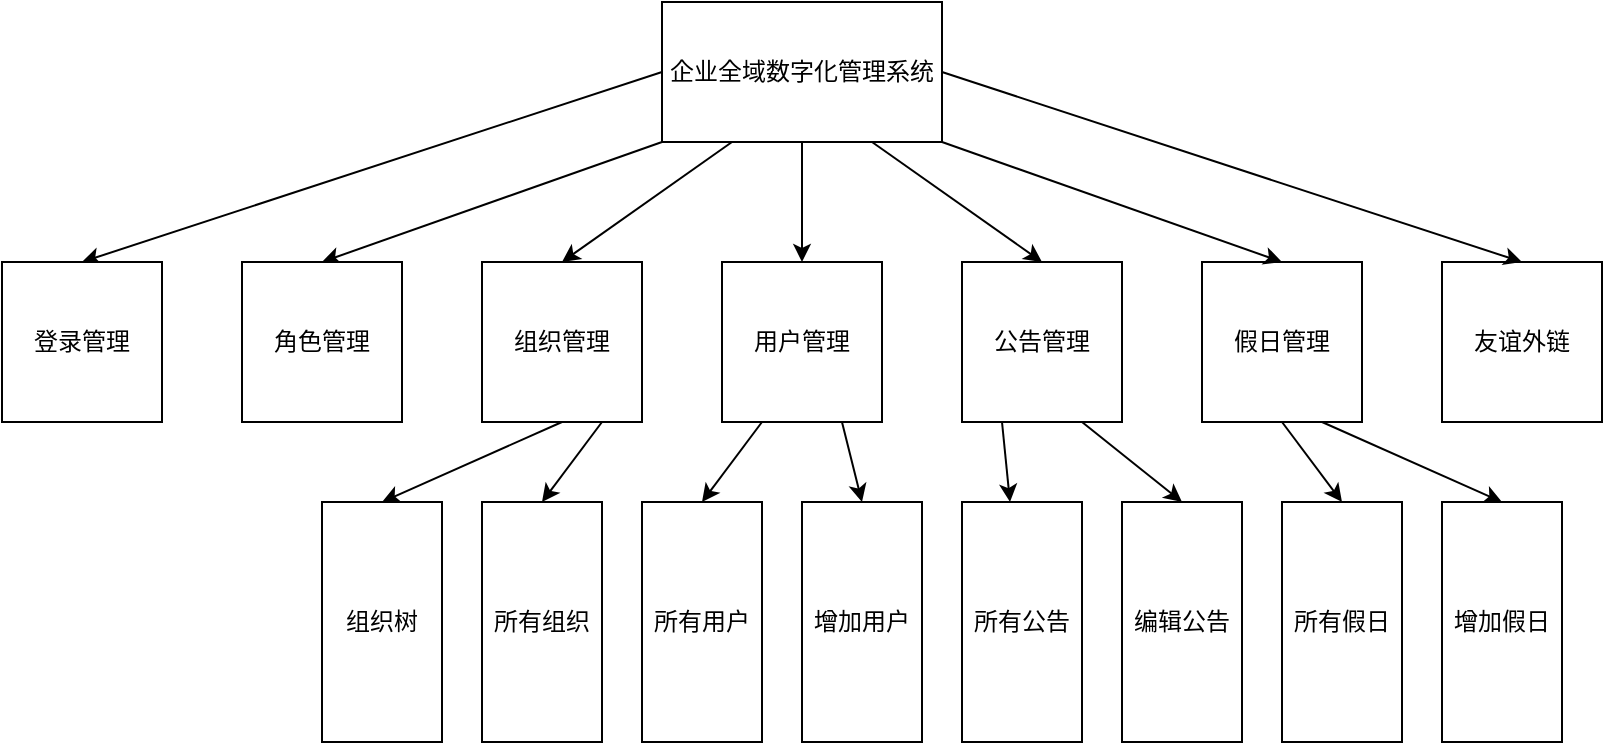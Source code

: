<mxfile>
    <diagram id="T3hwW0xnM1jzukpMHrQG" name="第 1 页">
        <mxGraphModel dx="857" dy="575" grid="0" gridSize="10" guides="1" tooltips="1" connect="1" arrows="1" fold="1" page="0" pageScale="1" pageWidth="827" pageHeight="1169" background="#FFFFFF" math="0" shadow="0">
            <root>
                <mxCell id="0"/>
                <mxCell id="1" parent="0"/>
                <mxCell id="28" style="edgeStyle=none;html=1;exitX=0.5;exitY=1;exitDx=0;exitDy=0;entryX=0.5;entryY=0;entryDx=0;entryDy=0;strokeColor=#000000;" parent="1" source="3" target="7" edge="1">
                    <mxGeometry relative="1" as="geometry"/>
                </mxCell>
                <mxCell id="29" style="edgeStyle=none;html=1;exitX=0.25;exitY=1;exitDx=0;exitDy=0;entryX=0.5;entryY=0;entryDx=0;entryDy=0;strokeColor=#000000;" parent="1" source="3" target="6" edge="1">
                    <mxGeometry relative="1" as="geometry"/>
                </mxCell>
                <mxCell id="30" style="edgeStyle=none;html=1;exitX=0;exitY=1;exitDx=0;exitDy=0;entryX=0.5;entryY=0;entryDx=0;entryDy=0;strokeColor=#000000;" parent="1" source="3" target="5" edge="1">
                    <mxGeometry relative="1" as="geometry"/>
                </mxCell>
                <mxCell id="31" style="edgeStyle=none;html=1;exitX=0;exitY=0.5;exitDx=0;exitDy=0;entryX=0.5;entryY=0;entryDx=0;entryDy=0;strokeColor=#000000;" parent="1" source="3" target="4" edge="1">
                    <mxGeometry relative="1" as="geometry"/>
                </mxCell>
                <mxCell id="32" style="edgeStyle=none;html=1;exitX=0.75;exitY=1;exitDx=0;exitDy=0;entryX=0.5;entryY=0;entryDx=0;entryDy=0;strokeColor=#000000;" parent="1" source="3" target="8" edge="1">
                    <mxGeometry relative="1" as="geometry"/>
                </mxCell>
                <mxCell id="33" style="edgeStyle=none;html=1;exitX=1;exitY=1;exitDx=0;exitDy=0;entryX=0.5;entryY=0;entryDx=0;entryDy=0;strokeColor=#000000;" parent="1" source="3" target="9" edge="1">
                    <mxGeometry relative="1" as="geometry"/>
                </mxCell>
                <mxCell id="34" style="edgeStyle=none;html=1;exitX=1;exitY=0.5;exitDx=0;exitDy=0;entryX=0.5;entryY=0;entryDx=0;entryDy=0;fontColor=none;noLabel=1;labelBorderColor=#000000;strokeColor=#000000;" parent="1" source="3" target="10" edge="1">
                    <mxGeometry relative="1" as="geometry"/>
                </mxCell>
                <mxCell id="3" value="企业全域数字化管理系统" style="rounded=0;whiteSpace=wrap;html=1;fillColor=#FFFFFF;strokeColor=#000000;fontColor=#000000;" parent="1" vertex="1">
                    <mxGeometry x="490" y="190" width="140" height="70" as="geometry"/>
                </mxCell>
                <mxCell id="4" value="登录管理" style="whiteSpace=wrap;html=1;aspect=fixed;fillColor=#FFFFFF;strokeColor=#000000;fontColor=#000000;" parent="1" vertex="1">
                    <mxGeometry x="160" y="320" width="80" height="80" as="geometry"/>
                </mxCell>
                <mxCell id="5" value="角色管理" style="whiteSpace=wrap;html=1;aspect=fixed;fillColor=#FFFFFF;strokeColor=#000000;fontColor=#000000;" parent="1" vertex="1">
                    <mxGeometry x="280" y="320" width="80" height="80" as="geometry"/>
                </mxCell>
                <mxCell id="35" style="edgeStyle=none;html=1;exitX=0.5;exitY=1;exitDx=0;exitDy=0;entryX=0;entryY=0.5;entryDx=0;entryDy=0;strokeColor=#000000;" parent="1" source="6" target="15" edge="1">
                    <mxGeometry relative="1" as="geometry"/>
                </mxCell>
                <mxCell id="36" style="edgeStyle=none;html=1;exitX=0.75;exitY=1;exitDx=0;exitDy=0;entryX=0;entryY=0.5;entryDx=0;entryDy=0;strokeColor=#000000;" parent="1" source="6" target="16" edge="1">
                    <mxGeometry relative="1" as="geometry"/>
                </mxCell>
                <mxCell id="6" value="组织管理" style="whiteSpace=wrap;html=1;aspect=fixed;fillColor=#FFFFFF;strokeColor=#000000;fontColor=#000000;" parent="1" vertex="1">
                    <mxGeometry x="400" y="320" width="80" height="80" as="geometry"/>
                </mxCell>
                <mxCell id="37" style="edgeStyle=none;html=1;exitX=0.25;exitY=1;exitDx=0;exitDy=0;entryX=0;entryY=0.5;entryDx=0;entryDy=0;strokeColor=#000000;" parent="1" source="7" target="17" edge="1">
                    <mxGeometry relative="1" as="geometry"/>
                </mxCell>
                <mxCell id="38" style="edgeStyle=none;html=1;exitX=0.75;exitY=1;exitDx=0;exitDy=0;entryX=0;entryY=0.5;entryDx=0;entryDy=0;strokeColor=#000000;" parent="1" source="7" target="18" edge="1">
                    <mxGeometry relative="1" as="geometry"/>
                </mxCell>
                <mxCell id="7" value="用户管理" style="whiteSpace=wrap;html=1;aspect=fixed;fillColor=#FFFFFF;strokeColor=#000000;fontColor=#000000;" parent="1" vertex="1">
                    <mxGeometry x="520" y="320" width="80" height="80" as="geometry"/>
                </mxCell>
                <mxCell id="39" style="edgeStyle=none;html=1;exitX=0.25;exitY=1;exitDx=0;exitDy=0;strokeColor=#000000;" parent="1" source="8" target="19" edge="1">
                    <mxGeometry relative="1" as="geometry"/>
                </mxCell>
                <mxCell id="40" style="edgeStyle=none;html=1;exitX=0.75;exitY=1;exitDx=0;exitDy=0;entryX=0;entryY=0.5;entryDx=0;entryDy=0;strokeColor=#000000;" parent="1" source="8" target="23" edge="1">
                    <mxGeometry relative="1" as="geometry"/>
                </mxCell>
                <mxCell id="8" value="公告管理" style="whiteSpace=wrap;html=1;aspect=fixed;fillColor=none;strokeColor=#000000;fontColor=#000000;" parent="1" vertex="1">
                    <mxGeometry x="640" y="320" width="80" height="80" as="geometry"/>
                </mxCell>
                <mxCell id="41" style="edgeStyle=none;html=1;exitX=0.5;exitY=1;exitDx=0;exitDy=0;entryX=0;entryY=0.5;entryDx=0;entryDy=0;strokeColor=#000000;" parent="1" source="9" target="20" edge="1">
                    <mxGeometry relative="1" as="geometry"/>
                </mxCell>
                <mxCell id="42" style="edgeStyle=none;html=1;exitX=0.75;exitY=1;exitDx=0;exitDy=0;entryX=0;entryY=0.5;entryDx=0;entryDy=0;strokeColor=#000000;" parent="1" source="9" target="22" edge="1">
                    <mxGeometry relative="1" as="geometry"/>
                </mxCell>
                <mxCell id="9" value="假日管理" style="whiteSpace=wrap;html=1;aspect=fixed;fillColor=none;strokeColor=#000000;fontColor=#000000;" parent="1" vertex="1">
                    <mxGeometry x="760" y="320" width="80" height="80" as="geometry"/>
                </mxCell>
                <mxCell id="10" value="友谊外链" style="whiteSpace=wrap;html=1;aspect=fixed;fillColor=none;strokeColor=#000000;fontColor=#000000;labelBorderColor=none;" parent="1" vertex="1">
                    <mxGeometry x="880" y="320" width="80" height="80" as="geometry"/>
                </mxCell>
                <mxCell id="15" value="组织树" style="rounded=0;whiteSpace=wrap;html=1;direction=south;fillColor=none;strokeColor=#000000;fontColor=#000000;" parent="1" vertex="1">
                    <mxGeometry x="320" y="440" width="60" height="120" as="geometry"/>
                </mxCell>
                <mxCell id="16" value="所有组织" style="rounded=0;whiteSpace=wrap;html=1;direction=south;fillColor=none;strokeColor=#000000;fontColor=#000000;" parent="1" vertex="1">
                    <mxGeometry x="400" y="440" width="60" height="120" as="geometry"/>
                </mxCell>
                <mxCell id="17" value="所有用户" style="rounded=0;whiteSpace=wrap;html=1;direction=south;fillColor=none;strokeColor=#000000;fontColor=#000000;" parent="1" vertex="1">
                    <mxGeometry x="480" y="440" width="60" height="120" as="geometry"/>
                </mxCell>
                <mxCell id="18" value="增加用户" style="rounded=0;whiteSpace=wrap;html=1;direction=south;fillColor=none;strokeColor=#000000;fontColor=#000000;" parent="1" vertex="1">
                    <mxGeometry x="560" y="440" width="60" height="120" as="geometry"/>
                </mxCell>
                <mxCell id="19" value="所有公告" style="rounded=0;whiteSpace=wrap;html=1;direction=south;fillColor=none;strokeColor=#000000;fontColor=#000000;" parent="1" vertex="1">
                    <mxGeometry x="640" y="440" width="60" height="120" as="geometry"/>
                </mxCell>
                <mxCell id="20" value="所有假日" style="rounded=0;whiteSpace=wrap;html=1;direction=south;fillColor=none;strokeColor=#000000;fontColor=#000000;" parent="1" vertex="1">
                    <mxGeometry x="800" y="440" width="60" height="120" as="geometry"/>
                </mxCell>
                <mxCell id="22" value="增加假日" style="rounded=0;whiteSpace=wrap;html=1;direction=south;fillColor=none;strokeColor=#000000;fontColor=#000000;" parent="1" vertex="1">
                    <mxGeometry x="880" y="440" width="60" height="120" as="geometry"/>
                </mxCell>
                <mxCell id="23" value="编辑公告" style="rounded=0;whiteSpace=wrap;html=1;direction=south;fillColor=none;strokeColor=#000000;fontColor=#000000;" parent="1" vertex="1">
                    <mxGeometry x="720" y="440" width="60" height="120" as="geometry"/>
                </mxCell>
            </root>
        </mxGraphModel>
    </diagram>
</mxfile>